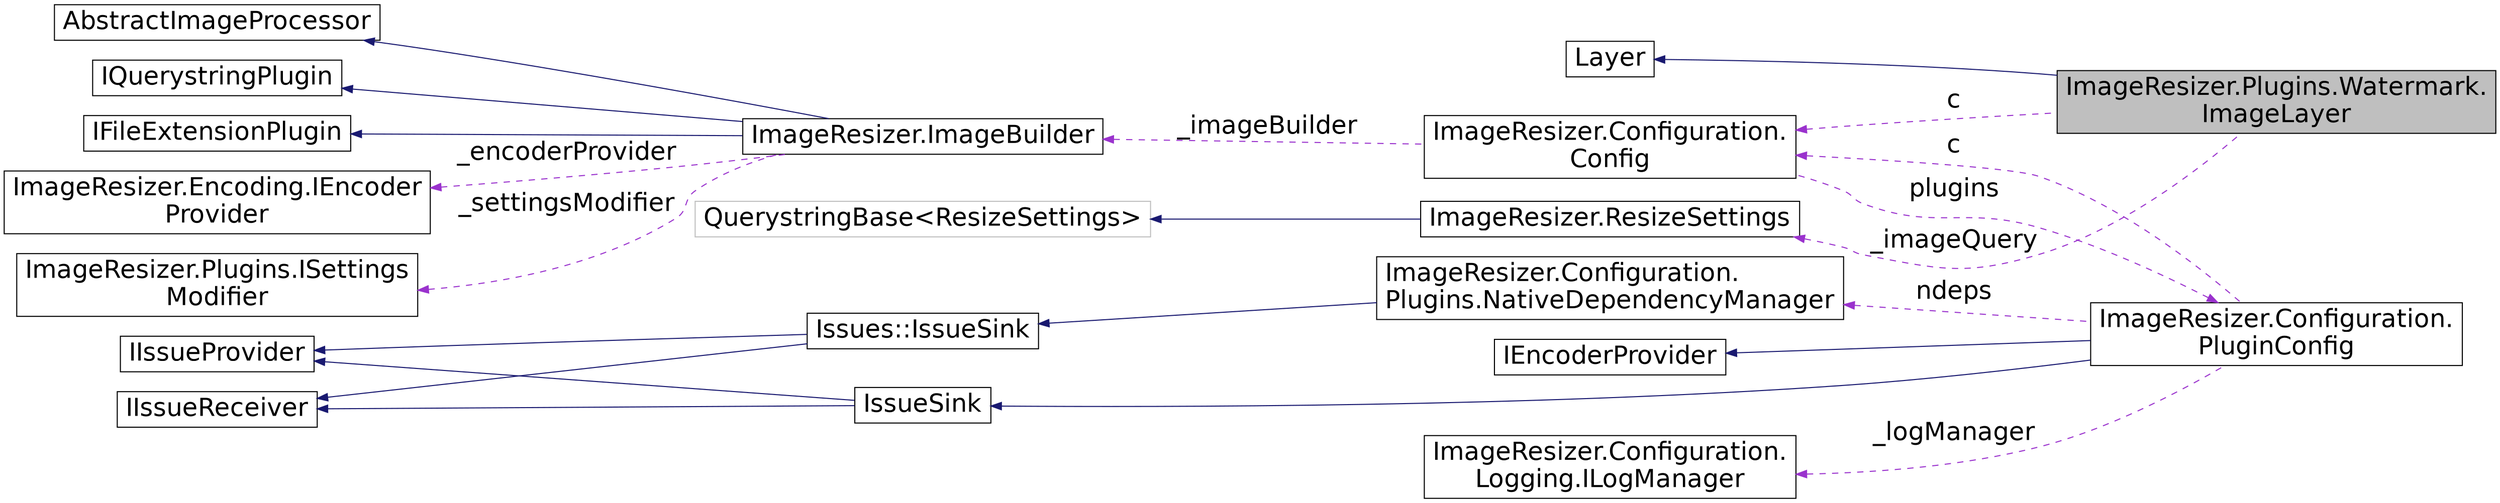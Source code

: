 digraph "ImageResizer.Plugins.Watermark.ImageLayer"
{
  edge [fontname="Helvetica",fontsize="24",labelfontname="Helvetica",labelfontsize="24"];
  node [fontname="Helvetica",fontsize="24",shape=record];
  rankdir="LR";
  Node1 [label="ImageResizer.Plugins.Watermark.\lImageLayer",height=0.2,width=0.4,color="black", fillcolor="grey75", style="filled" fontcolor="black"];
  Node2 -> Node1 [dir="back",color="midnightblue",fontsize="24",style="solid",fontname="Helvetica"];
  Node2 [label="Layer",height=0.2,width=0.4,color="black", fillcolor="white", style="filled",URL="$class_image_resizer_1_1_plugins_1_1_watermark_1_1_layer.html"];
  Node3 -> Node1 [dir="back",color="darkorchid3",fontsize="24",style="dashed",label=" c" ,fontname="Helvetica"];
  Node3 [label="ImageResizer.Configuration.\lConfig",height=0.2,width=0.4,color="black", fillcolor="white", style="filled",URL="$class_image_resizer_1_1_configuration_1_1_config.html"];
  Node4 -> Node3 [dir="back",color="darkorchid3",fontsize="24",style="dashed",label=" _imageBuilder" ,fontname="Helvetica"];
  Node4 [label="ImageResizer.ImageBuilder",height=0.2,width=0.4,color="black", fillcolor="white", style="filled",URL="$class_image_resizer_1_1_image_builder.html",tooltip="Provides methods for generating resized images, and for reading and writing them to disk..."];
  Node5 -> Node4 [dir="back",color="midnightblue",fontsize="24",style="solid",fontname="Helvetica"];
  Node5 [label="AbstractImageProcessor",height=0.2,width=0.4,color="black", fillcolor="white", style="filled",URL="$class_image_resizer_1_1_resizing_1_1_abstract_image_processor.html",tooltip="Not for external use. Inherit from BuilderExtension instead. Dual-purpose base class for both ImageBu..."];
  Node6 -> Node4 [dir="back",color="midnightblue",fontsize="24",style="solid",fontname="Helvetica"];
  Node6 [label="IQuerystringPlugin",height=0.2,width=0.4,color="black", fillcolor="white", style="filled",URL="$interface_image_resizer_1_1_plugins_1_1_i_querystring_plugin.html",tooltip="For plugins that access the query string (important!) "];
  Node7 -> Node4 [dir="back",color="midnightblue",fontsize="24",style="solid",fontname="Helvetica"];
  Node7 [label="IFileExtensionPlugin",height=0.2,width=0.4,color="black", fillcolor="white", style="filled",URL="$interface_image_resizer_1_1_plugins_1_1_i_file_extension_plugin.html",tooltip="For plugins that add support for new source file image extensions. "];
  Node8 -> Node4 [dir="back",color="darkorchid3",fontsize="24",style="dashed",label=" _encoderProvider" ,fontname="Helvetica"];
  Node8 [label="ImageResizer.Encoding.IEncoder\lProvider",height=0.2,width=0.4,color="black", fillcolor="white", style="filled",URL="$interface_image_resizer_1_1_encoding_1_1_i_encoder_provider.html",tooltip="A provider (or selector) of IEncoder instances. "];
  Node9 -> Node4 [dir="back",color="darkorchid3",fontsize="24",style="dashed",label=" _settingsModifier" ,fontname="Helvetica"];
  Node9 [label="ImageResizer.Plugins.ISettings\lModifier",height=0.2,width=0.4,color="black", fillcolor="white", style="filled",URL="$interface_image_resizer_1_1_plugins_1_1_i_settings_modifier.html",tooltip="Provides a way to modify settings before they reach the managed API. Does not execute early enough to..."];
  Node10 -> Node3 [dir="back",color="darkorchid3",fontsize="24",style="dashed",label=" plugins" ,fontname="Helvetica"];
  Node10 [label="ImageResizer.Configuration.\lPluginConfig",height=0.2,width=0.4,color="black", fillcolor="white", style="filled",URL="$class_image_resizer_1_1_configuration_1_1_plugin_config.html",tooltip="Provides thread-safe access to plugin addition, removal, and querying methods "];
  Node11 -> Node10 [dir="back",color="midnightblue",fontsize="24",style="solid",fontname="Helvetica"];
  Node11 [label="IssueSink",height=0.2,width=0.4,color="black", fillcolor="white", style="filled",URL="$class_image_resizer_1_1_configuration_1_1_issues_1_1_issue_sink.html"];
  Node12 -> Node11 [dir="back",color="midnightblue",fontsize="24",style="solid",fontname="Helvetica"];
  Node12 [label="IIssueProvider",height=0.2,width=0.4,color="black", fillcolor="white", style="filled",URL="$interface_image_resizer_1_1_configuration_1_1_issues_1_1_i_issue_provider.html"];
  Node13 -> Node11 [dir="back",color="midnightblue",fontsize="24",style="solid",fontname="Helvetica"];
  Node13 [label="IIssueReceiver",height=0.2,width=0.4,color="black", fillcolor="white", style="filled",URL="$interface_image_resizer_1_1_configuration_1_1_issues_1_1_i_issue_receiver.html"];
  Node14 -> Node10 [dir="back",color="midnightblue",fontsize="24",style="solid",fontname="Helvetica"];
  Node14 [label="IEncoderProvider",height=0.2,width=0.4,color="black", fillcolor="white", style="filled",URL="$interface_image_resizer_1_1_encoding_1_1_i_encoder_provider.html",tooltip="A provider (or selector) of IEncoder instances. "];
  Node3 -> Node10 [dir="back",color="darkorchid3",fontsize="24",style="dashed",label=" c" ,fontname="Helvetica"];
  Node15 -> Node10 [dir="back",color="darkorchid3",fontsize="24",style="dashed",label=" ndeps" ,fontname="Helvetica"];
  Node15 [label="ImageResizer.Configuration.\lPlugins.NativeDependencyManager",height=0.2,width=0.4,color="black", fillcolor="white", style="filled",URL="$class_image_resizer_1_1_configuration_1_1_plugins_1_1_native_dependency_manager.html",tooltip="Provides automatic download of native dependencies (which VS doesn&#39;t see). Gets the correct bitness a..."];
  Node16 -> Node15 [dir="back",color="midnightblue",fontsize="24",style="solid",fontname="Helvetica"];
  Node16 [label="Issues::IssueSink",height=0.2,width=0.4,color="black", fillcolor="white", style="filled",URL="$class_image_resizer_1_1_configuration_1_1_issues_1_1_issue_sink.html"];
  Node12 -> Node16 [dir="back",color="midnightblue",fontsize="24",style="solid",fontname="Helvetica"];
  Node13 -> Node16 [dir="back",color="midnightblue",fontsize="24",style="solid",fontname="Helvetica"];
  Node17 -> Node10 [dir="back",color="darkorchid3",fontsize="24",style="dashed",label=" _logManager" ,fontname="Helvetica"];
  Node17 [label="ImageResizer.Configuration.\lLogging.ILogManager",height=0.2,width=0.4,color="black", fillcolor="white", style="filled",URL="$interface_image_resizer_1_1_configuration_1_1_logging_1_1_i_log_manager.html"];
  Node18 -> Node1 [dir="back",color="darkorchid3",fontsize="24",style="dashed",label=" _imageQuery" ,fontname="Helvetica"];
  Node18 [label="ImageResizer.ResizeSettings",height=0.2,width=0.4,color="black", fillcolor="white", style="filled",URL="$class_image_resizer_1_1_resize_settings.html",tooltip="Represents the settings which will be used to process the image. Extends NameValueCollection to provi..."];
  Node19 -> Node18 [dir="back",color="midnightblue",fontsize="24",style="solid",fontname="Helvetica"];
  Node19 [label="QuerystringBase\<ResizeSettings\>",height=0.2,width=0.4,color="grey75", fillcolor="white", style="filled"];
}
